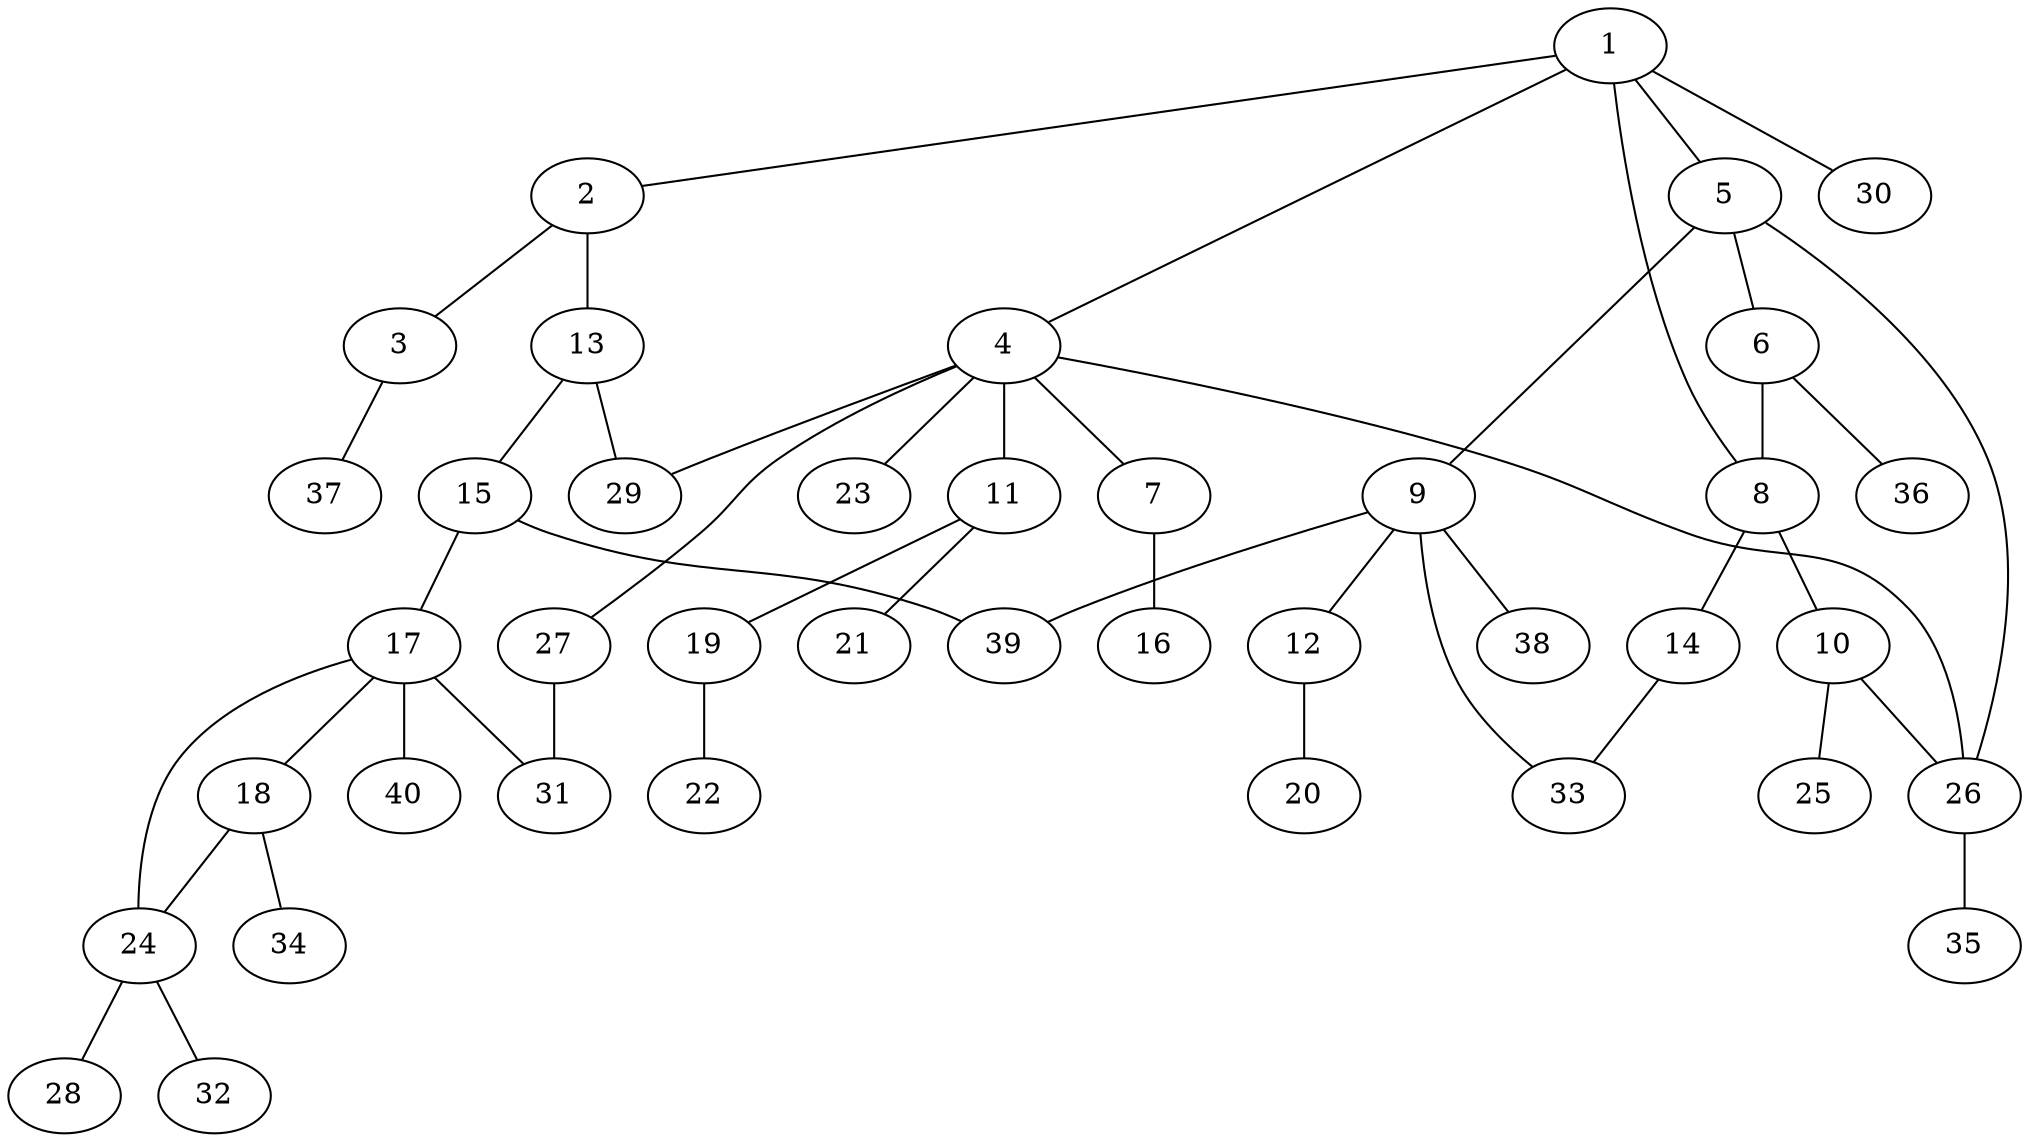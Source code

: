 graph graphname {1--2
1--4
1--5
1--8
1--30
2--3
2--13
3--37
4--7
4--11
4--23
4--26
4--27
4--29
5--6
5--9
5--26
6--8
6--36
7--16
8--10
8--14
9--12
9--33
9--38
9--39
10--25
10--26
11--19
11--21
12--20
13--15
13--29
14--33
15--17
15--39
17--18
17--24
17--31
17--40
18--24
18--34
19--22
24--28
24--32
26--35
27--31
}